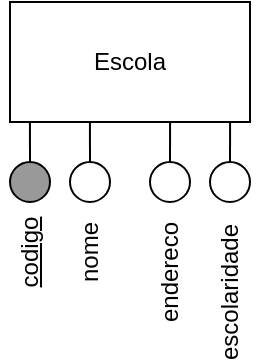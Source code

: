 <mxfile version="17.4.6" type="github"><diagram id="rZKKUhXn-wcequfwbsF7" name="Page-1"><mxGraphModel dx="782" dy="680" grid="1" gridSize="10" guides="1" tooltips="1" connect="1" arrows="1" fold="1" page="1" pageScale="1" pageWidth="827" pageHeight="1169" math="0" shadow="0"><root><mxCell id="0"/><mxCell id="1" parent="0"/><mxCell id="90WpczdqI9jDFKG_wXPo-1" value="Escola" style="rounded=0;whiteSpace=wrap;html=1;" vertex="1" parent="1"><mxGeometry x="320" y="190" width="120" height="60" as="geometry"/></mxCell><mxCell id="90WpczdqI9jDFKG_wXPo-2" value="" style="ellipse;whiteSpace=wrap;html=1;aspect=fixed;fillColor=#999999;" vertex="1" parent="1"><mxGeometry x="320" y="270" width="20" height="20" as="geometry"/></mxCell><mxCell id="90WpczdqI9jDFKG_wXPo-3" value="" style="ellipse;whiteSpace=wrap;html=1;aspect=fixed;" vertex="1" parent="1"><mxGeometry x="420" y="270" width="20" height="20" as="geometry"/></mxCell><mxCell id="90WpczdqI9jDFKG_wXPo-4" value="" style="ellipse;whiteSpace=wrap;html=1;aspect=fixed;" vertex="1" parent="1"><mxGeometry x="350" y="270" width="20" height="20" as="geometry"/></mxCell><mxCell id="90WpczdqI9jDFKG_wXPo-5" value="" style="ellipse;whiteSpace=wrap;html=1;aspect=fixed;" vertex="1" parent="1"><mxGeometry x="390" y="270" width="20" height="20" as="geometry"/></mxCell><mxCell id="90WpczdqI9jDFKG_wXPo-6" value="&lt;u&gt;codigo&lt;/u&gt;" style="text;html=1;strokeColor=none;fillColor=none;align=center;verticalAlign=middle;whiteSpace=wrap;rounded=0;rotation=-90;" vertex="1" parent="1"><mxGeometry x="300" y="300" width="60" height="30" as="geometry"/></mxCell><mxCell id="90WpczdqI9jDFKG_wXPo-7" value="nome" style="text;html=1;strokeColor=none;fillColor=none;align=center;verticalAlign=middle;whiteSpace=wrap;rounded=0;rotation=-90;" vertex="1" parent="1"><mxGeometry x="330" y="300" width="60" height="30" as="geometry"/></mxCell><mxCell id="90WpczdqI9jDFKG_wXPo-8" value="endereco" style="text;html=1;strokeColor=none;fillColor=none;align=center;verticalAlign=middle;whiteSpace=wrap;rounded=0;rotation=-90;" vertex="1" parent="1"><mxGeometry x="370" y="310" width="60" height="30" as="geometry"/></mxCell><mxCell id="90WpczdqI9jDFKG_wXPo-9" value="escolaridade" style="text;html=1;strokeColor=none;fillColor=none;align=center;verticalAlign=middle;whiteSpace=wrap;rounded=0;rotation=-90;" vertex="1" parent="1"><mxGeometry x="400" y="320" width="60" height="30" as="geometry"/></mxCell><mxCell id="90WpczdqI9jDFKG_wXPo-10" value="" style="endArrow=none;html=1;rounded=0;exitX=0.667;exitY=1;exitDx=0;exitDy=0;exitPerimeter=0;" edge="1" parent="1" source="90WpczdqI9jDFKG_wXPo-1" target="90WpczdqI9jDFKG_wXPo-5"><mxGeometry width="50" height="50" relative="1" as="geometry"><mxPoint x="410" y="260" as="sourcePoint"/><mxPoint x="380" y="280" as="targetPoint"/></mxGeometry></mxCell><mxCell id="90WpczdqI9jDFKG_wXPo-11" value="" style="endArrow=none;html=1;rounded=0;entryX=0.917;entryY=1;entryDx=0;entryDy=0;entryPerimeter=0;" edge="1" parent="1" source="90WpczdqI9jDFKG_wXPo-3" target="90WpczdqI9jDFKG_wXPo-1"><mxGeometry width="50" height="50" relative="1" as="geometry"><mxPoint x="410.04" y="260" as="sourcePoint"/><mxPoint x="410" y="280" as="targetPoint"/></mxGeometry></mxCell><mxCell id="90WpczdqI9jDFKG_wXPo-12" value="" style="endArrow=none;html=1;rounded=0;exitX=0.333;exitY=1;exitDx=0;exitDy=0;exitPerimeter=0;" edge="1" parent="1" source="90WpczdqI9jDFKG_wXPo-1" target="90WpczdqI9jDFKG_wXPo-4"><mxGeometry width="50" height="50" relative="1" as="geometry"><mxPoint x="440" y="280" as="sourcePoint"/><mxPoint x="440.04" y="260" as="targetPoint"/></mxGeometry></mxCell><mxCell id="90WpczdqI9jDFKG_wXPo-13" value="" style="endArrow=none;html=1;rounded=0;exitX=0.083;exitY=1;exitDx=0;exitDy=0;exitPerimeter=0;" edge="1" parent="1" source="90WpczdqI9jDFKG_wXPo-1" target="90WpczdqI9jDFKG_wXPo-2"><mxGeometry width="50" height="50" relative="1" as="geometry"><mxPoint x="290" y="310" as="sourcePoint"/><mxPoint x="340" y="260" as="targetPoint"/></mxGeometry></mxCell></root></mxGraphModel></diagram></mxfile>